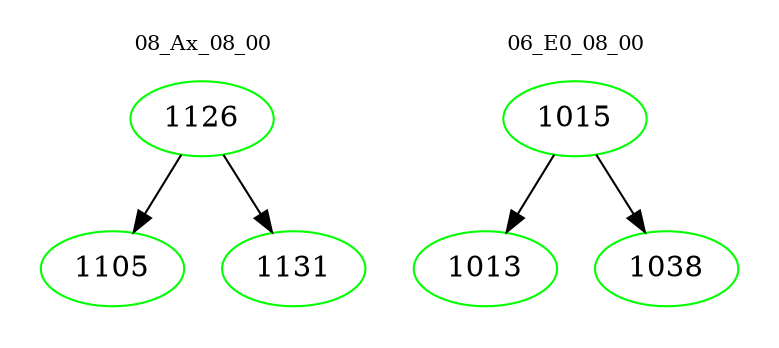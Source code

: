 digraph{
subgraph cluster_0 {
color = white
label = "08_Ax_08_00";
fontsize=10;
T0_1126 [label="1126", color="green"]
T0_1126 -> T0_1105 [color="black"]
T0_1105 [label="1105", color="green"]
T0_1126 -> T0_1131 [color="black"]
T0_1131 [label="1131", color="green"]
}
subgraph cluster_1 {
color = white
label = "06_E0_08_00";
fontsize=10;
T1_1015 [label="1015", color="green"]
T1_1015 -> T1_1013 [color="black"]
T1_1013 [label="1013", color="green"]
T1_1015 -> T1_1038 [color="black"]
T1_1038 [label="1038", color="green"]
}
}
